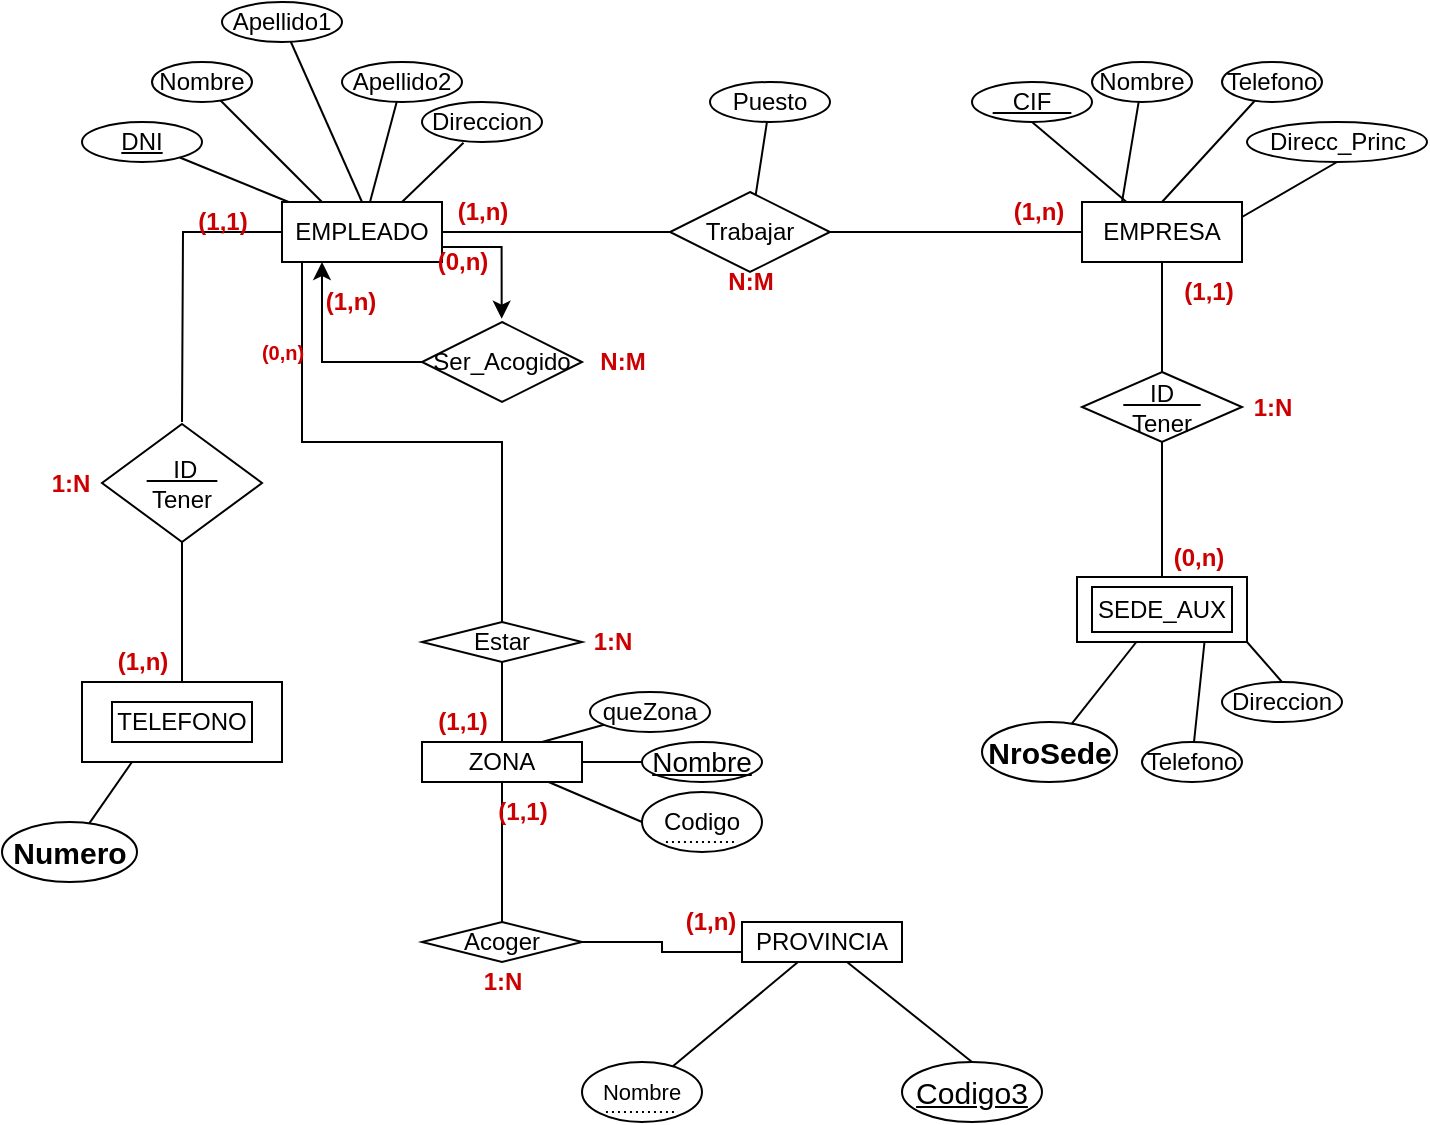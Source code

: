 <mxfile version="15.4.0" type="device"><diagram id="RdB4OW3nDCQcTqxkgCpL" name="Página-1"><mxGraphModel dx="194" dy="447" grid="1" gridSize="10" guides="1" tooltips="1" connect="1" arrows="1" fold="1" page="1" pageScale="1" pageWidth="827" pageHeight="1169" math="0" shadow="0"><root><mxCell id="0"/><mxCell id="1" parent="0"/><mxCell id="FDN_36jAHBbsoTs_Zoet-16" value="" style="edgeStyle=none;rounded=0;orthogonalLoop=1;jettySize=auto;html=1;endArrow=none;endFill=0;" parent="1" source="FDN_36jAHBbsoTs_Zoet-1" target="FDN_36jAHBbsoTs_Zoet-15" edge="1"><mxGeometry relative="1" as="geometry"/></mxCell><mxCell id="FDN_36jAHBbsoTs_Zoet-44" style="edgeStyle=none;rounded=0;orthogonalLoop=1;jettySize=auto;html=1;exitX=1;exitY=0.25;exitDx=0;exitDy=0;entryX=0.5;entryY=1;entryDx=0;entryDy=0;endArrow=none;endFill=0;" parent="1" source="FDN_36jAHBbsoTs_Zoet-1" target="FDN_36jAHBbsoTs_Zoet-43" edge="1"><mxGeometry relative="1" as="geometry"/></mxCell><mxCell id="FDN_36jAHBbsoTs_Zoet-1" value="EMPRESA" style="rounded=0;whiteSpace=wrap;html=1;" parent="1" vertex="1"><mxGeometry x="580" y="260" width="80" height="30" as="geometry"/></mxCell><mxCell id="FDN_36jAHBbsoTs_Zoet-4" value="" style="edgeStyle=orthogonalEdgeStyle;rounded=0;orthogonalLoop=1;jettySize=auto;html=1;endArrow=none;endFill=0;" parent="1" source="FDN_36jAHBbsoTs_Zoet-2" target="FDN_36jAHBbsoTs_Zoet-3" edge="1"><mxGeometry relative="1" as="geometry"/></mxCell><mxCell id="FDN_36jAHBbsoTs_Zoet-7" style="edgeStyle=orthogonalEdgeStyle;rounded=0;orthogonalLoop=1;jettySize=auto;html=1;exitX=1;exitY=0.75;exitDx=0;exitDy=0;entryX=0.498;entryY=-0.041;entryDx=0;entryDy=0;entryPerimeter=0;endArrow=classic;endFill=1;" parent="1" source="FDN_36jAHBbsoTs_Zoet-2" target="FDN_36jAHBbsoTs_Zoet-6" edge="1"><mxGeometry relative="1" as="geometry"/></mxCell><mxCell id="FDN_36jAHBbsoTs_Zoet-10" style="edgeStyle=orthogonalEdgeStyle;rounded=0;orthogonalLoop=1;jettySize=auto;html=1;exitX=0;exitY=0.5;exitDx=0;exitDy=0;endArrow=none;endFill=0;" parent="1" source="FDN_36jAHBbsoTs_Zoet-2" edge="1"><mxGeometry relative="1" as="geometry"><mxPoint x="130" y="370" as="targetPoint"/></mxGeometry></mxCell><mxCell id="FDN_36jAHBbsoTs_Zoet-28" style="edgeStyle=none;rounded=0;orthogonalLoop=1;jettySize=auto;html=1;exitX=0.75;exitY=0;exitDx=0;exitDy=0;entryX=0.346;entryY=1.018;entryDx=0;entryDy=0;entryPerimeter=0;endArrow=none;endFill=0;" parent="1" source="FDN_36jAHBbsoTs_Zoet-2" target="FDN_36jAHBbsoTs_Zoet-26" edge="1"><mxGeometry relative="1" as="geometry"/></mxCell><mxCell id="FDN_36jAHBbsoTs_Zoet-57" style="edgeStyle=orthogonalEdgeStyle;rounded=0;orthogonalLoop=1;jettySize=auto;html=1;exitX=0;exitY=1;exitDx=0;exitDy=0;endArrow=none;endFill=0;" parent="1" source="FDN_36jAHBbsoTs_Zoet-2" edge="1"><mxGeometry relative="1" as="geometry"><mxPoint x="290" y="470" as="targetPoint"/><Array as="points"><mxPoint x="190" y="290"/><mxPoint x="190" y="380"/><mxPoint x="290" y="380"/></Array></mxGeometry></mxCell><mxCell id="FDN_36jAHBbsoTs_Zoet-2" value="EMPLEADO" style="rounded=0;whiteSpace=wrap;html=1;" parent="1" vertex="1"><mxGeometry x="180" y="260" width="80" height="30" as="geometry"/></mxCell><mxCell id="FDN_36jAHBbsoTs_Zoet-5" style="edgeStyle=orthogonalEdgeStyle;rounded=0;orthogonalLoop=1;jettySize=auto;html=1;entryX=0;entryY=0.5;entryDx=0;entryDy=0;endArrow=none;endFill=0;" parent="1" source="FDN_36jAHBbsoTs_Zoet-3" target="FDN_36jAHBbsoTs_Zoet-1" edge="1"><mxGeometry relative="1" as="geometry"/></mxCell><mxCell id="FDN_36jAHBbsoTs_Zoet-3" value="Trabajar" style="rhombus;whiteSpace=wrap;html=1;" parent="1" vertex="1"><mxGeometry x="374" y="255" width="80" height="40" as="geometry"/></mxCell><mxCell id="FDN_36jAHBbsoTs_Zoet-8" style="edgeStyle=orthogonalEdgeStyle;rounded=0;orthogonalLoop=1;jettySize=auto;html=1;exitX=0;exitY=0.5;exitDx=0;exitDy=0;entryX=0.25;entryY=1;entryDx=0;entryDy=0;endArrow=classic;endFill=1;" parent="1" source="FDN_36jAHBbsoTs_Zoet-6" target="FDN_36jAHBbsoTs_Zoet-2" edge="1"><mxGeometry relative="1" as="geometry"/></mxCell><mxCell id="FDN_36jAHBbsoTs_Zoet-6" value="Ser_Acogido" style="rhombus;whiteSpace=wrap;html=1;" parent="1" vertex="1"><mxGeometry x="250" y="320" width="80" height="40" as="geometry"/></mxCell><mxCell id="FDN_36jAHBbsoTs_Zoet-14" style="rounded=0;orthogonalLoop=1;jettySize=auto;html=1;entryX=0.5;entryY=0;entryDx=0;entryDy=0;endArrow=none;endFill=0;" parent="1" source="FDN_36jAHBbsoTs_Zoet-11" target="FDN_36jAHBbsoTs_Zoet-12" edge="1"><mxGeometry relative="1" as="geometry"/></mxCell><mxCell id="FDN_36jAHBbsoTs_Zoet-11" value="&lt;u&gt;&amp;nbsp; &amp;nbsp; ID&amp;nbsp; &amp;nbsp;&lt;/u&gt;&lt;br&gt;Tener" style="rhombus;whiteSpace=wrap;html=1;" parent="1" vertex="1"><mxGeometry x="90" y="371" width="80" height="59" as="geometry"/></mxCell><mxCell id="FDN_36jAHBbsoTs_Zoet-12" value="" style="rounded=0;whiteSpace=wrap;html=1;" parent="1" vertex="1"><mxGeometry x="80" y="500" width="100" height="40" as="geometry"/></mxCell><mxCell id="FDN_36jAHBbsoTs_Zoet-13" value="TELEFONO" style="rounded=0;whiteSpace=wrap;html=1;" parent="1" vertex="1"><mxGeometry x="95" y="510" width="70" height="20" as="geometry"/></mxCell><mxCell id="FDN_36jAHBbsoTs_Zoet-18" value="" style="edgeStyle=none;rounded=0;orthogonalLoop=1;jettySize=auto;html=1;endArrow=none;endFill=0;" parent="1" source="FDN_36jAHBbsoTs_Zoet-15" target="FDN_36jAHBbsoTs_Zoet-17" edge="1"><mxGeometry relative="1" as="geometry"/></mxCell><mxCell id="FDN_36jAHBbsoTs_Zoet-15" value="&lt;u&gt;&amp;nbsp; &amp;nbsp; ID&amp;nbsp; &amp;nbsp;&amp;nbsp;&lt;/u&gt;&lt;br&gt;Tener" style="rhombus;whiteSpace=wrap;html=1;rounded=0;" parent="1" vertex="1"><mxGeometry x="580" y="345" width="80" height="35" as="geometry"/></mxCell><mxCell id="FDN_36jAHBbsoTs_Zoet-102" style="edgeStyle=none;rounded=0;orthogonalLoop=1;jettySize=auto;html=1;endArrow=none;endFill=0;" parent="1" source="FDN_36jAHBbsoTs_Zoet-17" target="FDN_36jAHBbsoTs_Zoet-45" edge="1"><mxGeometry relative="1" as="geometry"/></mxCell><mxCell id="FDN_36jAHBbsoTs_Zoet-17" value="" style="whiteSpace=wrap;html=1;rounded=0;" parent="1" vertex="1"><mxGeometry x="577.5" y="447.5" width="85" height="32.5" as="geometry"/></mxCell><mxCell id="FDN_36jAHBbsoTs_Zoet-19" value="SEDE_AUX" style="whiteSpace=wrap;html=1;rounded=0;" parent="1" vertex="1"><mxGeometry x="585" y="452.5" width="70" height="22.5" as="geometry"/></mxCell><mxCell id="FDN_36jAHBbsoTs_Zoet-33" style="edgeStyle=none;rounded=0;orthogonalLoop=1;jettySize=auto;html=1;endArrow=none;endFill=0;" parent="1" source="FDN_36jAHBbsoTs_Zoet-21" target="FDN_36jAHBbsoTs_Zoet-2" edge="1"><mxGeometry relative="1" as="geometry"/></mxCell><mxCell id="FDN_36jAHBbsoTs_Zoet-21" value="&lt;u&gt;&lt;font style=&quot;font-size: 12px&quot;&gt;DNI&lt;/font&gt;&lt;/u&gt;" style="ellipse;whiteSpace=wrap;html=1;" parent="1" vertex="1"><mxGeometry x="80" y="220" width="60" height="20" as="geometry"/></mxCell><mxCell id="FDN_36jAHBbsoTs_Zoet-32" style="edgeStyle=none;rounded=0;orthogonalLoop=1;jettySize=auto;html=1;entryX=0.25;entryY=0;entryDx=0;entryDy=0;endArrow=none;endFill=0;" parent="1" source="FDN_36jAHBbsoTs_Zoet-22" target="FDN_36jAHBbsoTs_Zoet-2" edge="1"><mxGeometry relative="1" as="geometry"/></mxCell><mxCell id="FDN_36jAHBbsoTs_Zoet-22" value="Nombre" style="ellipse;whiteSpace=wrap;html=1;" parent="1" vertex="1"><mxGeometry x="115" y="190" width="50" height="20" as="geometry"/></mxCell><mxCell id="FDN_36jAHBbsoTs_Zoet-31" style="edgeStyle=none;rounded=0;orthogonalLoop=1;jettySize=auto;html=1;entryX=0.5;entryY=0;entryDx=0;entryDy=0;endArrow=none;endFill=0;" parent="1" source="FDN_36jAHBbsoTs_Zoet-23" target="FDN_36jAHBbsoTs_Zoet-2" edge="1"><mxGeometry relative="1" as="geometry"/></mxCell><mxCell id="FDN_36jAHBbsoTs_Zoet-23" value="Apellido1" style="ellipse;whiteSpace=wrap;html=1;" parent="1" vertex="1"><mxGeometry x="150" y="160" width="60" height="20" as="geometry"/></mxCell><mxCell id="FDN_36jAHBbsoTs_Zoet-29" style="edgeStyle=none;rounded=0;orthogonalLoop=1;jettySize=auto;html=1;endArrow=none;endFill=0;" parent="1" source="FDN_36jAHBbsoTs_Zoet-24" target="FDN_36jAHBbsoTs_Zoet-2" edge="1"><mxGeometry relative="1" as="geometry"/></mxCell><mxCell id="FDN_36jAHBbsoTs_Zoet-24" value="Apellido2" style="ellipse;whiteSpace=wrap;html=1;" parent="1" vertex="1"><mxGeometry x="210" y="190" width="60" height="20" as="geometry"/></mxCell><mxCell id="FDN_36jAHBbsoTs_Zoet-25" style="edgeStyle=none;rounded=0;orthogonalLoop=1;jettySize=auto;html=1;exitX=0.5;exitY=1;exitDx=0;exitDy=0;endArrow=none;endFill=0;" parent="1" source="FDN_36jAHBbsoTs_Zoet-24" target="FDN_36jAHBbsoTs_Zoet-24" edge="1"><mxGeometry relative="1" as="geometry"/></mxCell><mxCell id="FDN_36jAHBbsoTs_Zoet-26" value="Direccion" style="ellipse;whiteSpace=wrap;html=1;" parent="1" vertex="1"><mxGeometry x="250" y="210" width="60" height="20" as="geometry"/></mxCell><mxCell id="FDN_36jAHBbsoTs_Zoet-35" style="edgeStyle=none;rounded=0;orthogonalLoop=1;jettySize=auto;html=1;endArrow=none;endFill=0;" parent="1" source="FDN_36jAHBbsoTs_Zoet-34" target="FDN_36jAHBbsoTs_Zoet-3" edge="1"><mxGeometry relative="1" as="geometry"/></mxCell><mxCell id="FDN_36jAHBbsoTs_Zoet-34" value="Puesto" style="ellipse;whiteSpace=wrap;html=1;" parent="1" vertex="1"><mxGeometry x="394" y="200" width="60" height="20" as="geometry"/></mxCell><mxCell id="FDN_36jAHBbsoTs_Zoet-38" style="edgeStyle=none;rounded=0;orthogonalLoop=1;jettySize=auto;html=1;exitX=0.5;exitY=1;exitDx=0;exitDy=0;endArrow=none;endFill=0;" parent="1" source="FDN_36jAHBbsoTs_Zoet-36" target="FDN_36jAHBbsoTs_Zoet-1" edge="1"><mxGeometry relative="1" as="geometry"/></mxCell><mxCell id="FDN_36jAHBbsoTs_Zoet-36" value="&lt;u&gt;&amp;nbsp; &amp;nbsp;CIF&amp;nbsp; &amp;nbsp;&lt;/u&gt;" style="ellipse;whiteSpace=wrap;html=1;" parent="1" vertex="1"><mxGeometry x="525" y="200" width="60" height="20" as="geometry"/></mxCell><mxCell id="FDN_36jAHBbsoTs_Zoet-40" style="edgeStyle=none;rounded=0;orthogonalLoop=1;jettySize=auto;html=1;entryX=0.25;entryY=0;entryDx=0;entryDy=0;endArrow=none;endFill=0;" parent="1" source="FDN_36jAHBbsoTs_Zoet-39" target="FDN_36jAHBbsoTs_Zoet-1" edge="1"><mxGeometry relative="1" as="geometry"/></mxCell><mxCell id="FDN_36jAHBbsoTs_Zoet-39" value="Nombre" style="ellipse;whiteSpace=wrap;html=1;" parent="1" vertex="1"><mxGeometry x="585" y="190" width="50" height="20" as="geometry"/></mxCell><mxCell id="FDN_36jAHBbsoTs_Zoet-42" style="edgeStyle=none;rounded=0;orthogonalLoop=1;jettySize=auto;html=1;entryX=0.5;entryY=0;entryDx=0;entryDy=0;endArrow=none;endFill=0;" parent="1" source="FDN_36jAHBbsoTs_Zoet-41" target="FDN_36jAHBbsoTs_Zoet-1" edge="1"><mxGeometry relative="1" as="geometry"/></mxCell><mxCell id="FDN_36jAHBbsoTs_Zoet-41" value="Telefono" style="ellipse;whiteSpace=wrap;html=1;" parent="1" vertex="1"><mxGeometry x="650" y="190" width="50" height="20" as="geometry"/></mxCell><mxCell id="FDN_36jAHBbsoTs_Zoet-43" value="Direcc_Princ" style="ellipse;whiteSpace=wrap;html=1;" parent="1" vertex="1"><mxGeometry x="662.5" y="220" width="90" height="20" as="geometry"/></mxCell><mxCell id="FDN_36jAHBbsoTs_Zoet-45" value="&lt;b&gt;&lt;font style=&quot;font-size: 15px&quot;&gt;NroSede&lt;/font&gt;&lt;/b&gt;" style="ellipse;whiteSpace=wrap;html=1;" parent="1" vertex="1"><mxGeometry x="530" y="520" width="67.5" height="30" as="geometry"/></mxCell><mxCell id="FDN_36jAHBbsoTs_Zoet-51" style="edgeStyle=none;rounded=0;orthogonalLoop=1;jettySize=auto;html=1;entryX=0.75;entryY=1;entryDx=0;entryDy=0;endArrow=none;endFill=0;" parent="1" source="FDN_36jAHBbsoTs_Zoet-47" target="FDN_36jAHBbsoTs_Zoet-17" edge="1"><mxGeometry relative="1" as="geometry"/></mxCell><mxCell id="FDN_36jAHBbsoTs_Zoet-47" value="Telefono" style="ellipse;whiteSpace=wrap;html=1;" parent="1" vertex="1"><mxGeometry x="610" y="530" width="50" height="20" as="geometry"/></mxCell><mxCell id="FDN_36jAHBbsoTs_Zoet-50" style="edgeStyle=none;rounded=0;orthogonalLoop=1;jettySize=auto;html=1;exitX=0.5;exitY=0;exitDx=0;exitDy=0;entryX=1;entryY=1;entryDx=0;entryDy=0;endArrow=none;endFill=0;" parent="1" source="FDN_36jAHBbsoTs_Zoet-48" target="FDN_36jAHBbsoTs_Zoet-17" edge="1"><mxGeometry relative="1" as="geometry"/></mxCell><mxCell id="FDN_36jAHBbsoTs_Zoet-48" value="Direccion" style="ellipse;whiteSpace=wrap;html=1;" parent="1" vertex="1"><mxGeometry x="650" y="500" width="60" height="20" as="geometry"/></mxCell><mxCell id="FDN_36jAHBbsoTs_Zoet-54" style="edgeStyle=none;rounded=0;orthogonalLoop=1;jettySize=auto;html=1;entryX=0.25;entryY=1;entryDx=0;entryDy=0;endArrow=none;endFill=0;" parent="1" source="FDN_36jAHBbsoTs_Zoet-53" target="FDN_36jAHBbsoTs_Zoet-12" edge="1"><mxGeometry relative="1" as="geometry"/></mxCell><mxCell id="FDN_36jAHBbsoTs_Zoet-53" value="&lt;b&gt;&lt;font style=&quot;font-size: 15px&quot;&gt;Numero&lt;/font&gt;&lt;/b&gt;" style="ellipse;whiteSpace=wrap;html=1;" parent="1" vertex="1"><mxGeometry x="40" y="570" width="67.5" height="30" as="geometry"/></mxCell><mxCell id="FDN_36jAHBbsoTs_Zoet-61" style="edgeStyle=orthogonalEdgeStyle;rounded=0;orthogonalLoop=1;jettySize=auto;html=1;endArrow=none;endFill=0;" parent="1" source="FDN_36jAHBbsoTs_Zoet-58" target="FDN_36jAHBbsoTs_Zoet-60" edge="1"><mxGeometry relative="1" as="geometry"/></mxCell><mxCell id="FDN_36jAHBbsoTs_Zoet-58" value="Estar" style="rhombus;whiteSpace=wrap;html=1;" parent="1" vertex="1"><mxGeometry x="250" y="470" width="80" height="20" as="geometry"/></mxCell><mxCell id="FDN_36jAHBbsoTs_Zoet-63" value="" style="edgeStyle=orthogonalEdgeStyle;rounded=0;orthogonalLoop=1;jettySize=auto;html=1;endArrow=none;endFill=0;" parent="1" source="FDN_36jAHBbsoTs_Zoet-60" target="FDN_36jAHBbsoTs_Zoet-62" edge="1"><mxGeometry relative="1" as="geometry"/></mxCell><mxCell id="FDN_36jAHBbsoTs_Zoet-71" style="rounded=0;orthogonalLoop=1;jettySize=auto;html=1;entryX=0;entryY=0.5;entryDx=0;entryDy=0;endArrow=none;endFill=0;" parent="1" source="FDN_36jAHBbsoTs_Zoet-60" target="FDN_36jAHBbsoTs_Zoet-68" edge="1"><mxGeometry relative="1" as="geometry"/></mxCell><mxCell id="FDN_36jAHBbsoTs_Zoet-72" style="edgeStyle=none;rounded=0;orthogonalLoop=1;jettySize=auto;html=1;endArrow=none;endFill=0;" parent="1" source="FDN_36jAHBbsoTs_Zoet-60" target="FDN_36jAHBbsoTs_Zoet-67" edge="1"><mxGeometry relative="1" as="geometry"/></mxCell><mxCell id="FDN_36jAHBbsoTs_Zoet-60" value="ZONA" style="rounded=0;whiteSpace=wrap;html=1;" parent="1" vertex="1"><mxGeometry x="250" y="530" width="80" height="20" as="geometry"/></mxCell><mxCell id="FDN_36jAHBbsoTs_Zoet-64" style="edgeStyle=orthogonalEdgeStyle;rounded=0;orthogonalLoop=1;jettySize=auto;html=1;endArrow=none;endFill=0;entryX=0;entryY=0.75;entryDx=0;entryDy=0;" parent="1" source="FDN_36jAHBbsoTs_Zoet-62" target="FDN_36jAHBbsoTs_Zoet-65" edge="1"><mxGeometry relative="1" as="geometry"><mxPoint x="380" y="650" as="targetPoint"/></mxGeometry></mxCell><mxCell id="FDN_36jAHBbsoTs_Zoet-62" value="Acoger" style="rhombus;whiteSpace=wrap;html=1;rounded=0;" parent="1" vertex="1"><mxGeometry x="250" y="620" width="80" height="20" as="geometry"/></mxCell><mxCell id="FDN_36jAHBbsoTs_Zoet-78" style="edgeStyle=none;rounded=0;orthogonalLoop=1;jettySize=auto;html=1;endArrow=none;endFill=0;" parent="1" source="FDN_36jAHBbsoTs_Zoet-65" target="FDN_36jAHBbsoTs_Zoet-76" edge="1"><mxGeometry relative="1" as="geometry"/></mxCell><mxCell id="FDN_36jAHBbsoTs_Zoet-82" style="edgeStyle=none;rounded=0;orthogonalLoop=1;jettySize=auto;html=1;entryX=0.5;entryY=0;entryDx=0;entryDy=0;endArrow=none;endFill=0;" parent="1" source="FDN_36jAHBbsoTs_Zoet-65" target="FDN_36jAHBbsoTs_Zoet-79" edge="1"><mxGeometry relative="1" as="geometry"/></mxCell><mxCell id="FDN_36jAHBbsoTs_Zoet-65" value="PROVINCIA" style="rounded=0;whiteSpace=wrap;html=1;" parent="1" vertex="1"><mxGeometry x="410" y="620" width="80" height="20" as="geometry"/></mxCell><mxCell id="FDN_36jAHBbsoTs_Zoet-73" style="edgeStyle=none;rounded=0;orthogonalLoop=1;jettySize=auto;html=1;entryX=0.75;entryY=0;entryDx=0;entryDy=0;endArrow=none;endFill=0;" parent="1" source="FDN_36jAHBbsoTs_Zoet-66" target="FDN_36jAHBbsoTs_Zoet-60" edge="1"><mxGeometry relative="1" as="geometry"/></mxCell><mxCell id="FDN_36jAHBbsoTs_Zoet-66" value="queZona" style="ellipse;whiteSpace=wrap;html=1;" parent="1" vertex="1"><mxGeometry x="334" y="505" width="60" height="20" as="geometry"/></mxCell><mxCell id="FDN_36jAHBbsoTs_Zoet-67" value="&lt;u&gt;&lt;font style=&quot;font-size: 14px&quot;&gt;Nombre&lt;/font&gt;&lt;/u&gt;" style="ellipse;whiteSpace=wrap;html=1;" parent="1" vertex="1"><mxGeometry x="360" y="530" width="60" height="20" as="geometry"/></mxCell><mxCell id="FDN_36jAHBbsoTs_Zoet-68" value="Codigo" style="ellipse;whiteSpace=wrap;html=1;" parent="1" vertex="1"><mxGeometry x="360" y="555" width="60" height="30" as="geometry"/></mxCell><mxCell id="FDN_36jAHBbsoTs_Zoet-70" value="" style="endArrow=none;html=1;rounded=0;edgeStyle=orthogonalEdgeStyle;dashed=1;dashPattern=1 2;" parent="1" edge="1"><mxGeometry width="50" height="50" relative="1" as="geometry"><mxPoint x="371.98" y="580" as="sourcePoint"/><mxPoint x="408.01" y="580.03" as="targetPoint"/></mxGeometry></mxCell><mxCell id="FDN_36jAHBbsoTs_Zoet-76" value="&lt;font style=&quot;font-size: 11px&quot;&gt;Nombre&lt;/font&gt;" style="ellipse;whiteSpace=wrap;html=1;" parent="1" vertex="1"><mxGeometry x="330" y="690" width="60" height="30" as="geometry"/></mxCell><mxCell id="FDN_36jAHBbsoTs_Zoet-77" value="" style="endArrow=none;html=1;rounded=0;edgeStyle=orthogonalEdgeStyle;dashed=1;dashPattern=1 2;" parent="1" edge="1"><mxGeometry width="50" height="50" relative="1" as="geometry"><mxPoint x="341.98" y="715" as="sourcePoint"/><mxPoint x="378.01" y="715.03" as="targetPoint"/></mxGeometry></mxCell><mxCell id="FDN_36jAHBbsoTs_Zoet-79" value="&lt;u&gt;&lt;font style=&quot;font-size: 15px&quot;&gt;Codigo3&lt;/font&gt;&lt;/u&gt;" style="ellipse;whiteSpace=wrap;html=1;" parent="1" vertex="1"><mxGeometry x="490" y="690" width="70" height="30" as="geometry"/></mxCell><mxCell id="FDN_36jAHBbsoTs_Zoet-83" value="&lt;b&gt;&lt;font color=&quot;#cc0000&quot;&gt;(0,n)&lt;/font&gt;&lt;/b&gt;" style="text;html=1;align=center;verticalAlign=middle;resizable=0;points=[];autosize=1;strokeColor=none;fillColor=none;" parent="1" vertex="1"><mxGeometry x="250" y="280" width="40" height="20" as="geometry"/></mxCell><mxCell id="FDN_36jAHBbsoTs_Zoet-84" value="&lt;b&gt;&lt;font color=&quot;#cc0000&quot;&gt;(1,n)&lt;/font&gt;&lt;/b&gt;" style="text;html=1;align=center;verticalAlign=middle;resizable=0;points=[];autosize=1;strokeColor=none;fillColor=none;" parent="1" vertex="1"><mxGeometry x="194" y="300" width="40" height="20" as="geometry"/></mxCell><mxCell id="FDN_36jAHBbsoTs_Zoet-85" value="&lt;b&gt;&lt;font color=&quot;#cc0000&quot;&gt;(1,n)&lt;/font&gt;&lt;/b&gt;" style="text;html=1;align=center;verticalAlign=middle;resizable=0;points=[];autosize=1;strokeColor=none;fillColor=none;" parent="1" vertex="1"><mxGeometry x="260" y="255" width="40" height="20" as="geometry"/></mxCell><mxCell id="FDN_36jAHBbsoTs_Zoet-86" value="&lt;b&gt;&lt;font color=&quot;#cc0000&quot;&gt;(1,n)&lt;/font&gt;&lt;/b&gt;" style="text;html=1;align=center;verticalAlign=middle;resizable=0;points=[];autosize=1;strokeColor=none;fillColor=none;" parent="1" vertex="1"><mxGeometry x="537.5" y="255" width="40" height="20" as="geometry"/></mxCell><mxCell id="FDN_36jAHBbsoTs_Zoet-87" value="&lt;b&gt;&lt;font color=&quot;#cc0000&quot;&gt;N:M&lt;/font&gt;&lt;/b&gt;" style="text;html=1;align=center;verticalAlign=middle;resizable=0;points=[];autosize=1;strokeColor=none;fillColor=none;" parent="1" vertex="1"><mxGeometry x="394" y="290" width="40" height="20" as="geometry"/></mxCell><mxCell id="FDN_36jAHBbsoTs_Zoet-88" value="&lt;b&gt;&lt;font color=&quot;#cc0000&quot;&gt;(1,1)&lt;/font&gt;&lt;/b&gt;" style="text;html=1;align=center;verticalAlign=middle;resizable=0;points=[];autosize=1;strokeColor=none;fillColor=none;" parent="1" vertex="1"><mxGeometry x="622.5" y="295" width="40" height="20" as="geometry"/></mxCell><mxCell id="FDN_36jAHBbsoTs_Zoet-89" value="&lt;font color=&quot;#cc0000&quot;&gt;&lt;b&gt;1:N&lt;/b&gt;&lt;/font&gt;" style="text;html=1;align=center;verticalAlign=middle;resizable=0;points=[];autosize=1;strokeColor=none;fillColor=none;" parent="1" vertex="1"><mxGeometry x="660" y="352.5" width="30" height="20" as="geometry"/></mxCell><mxCell id="FDN_36jAHBbsoTs_Zoet-90" value="&lt;b&gt;&lt;font color=&quot;#cc0000&quot;&gt;(0,n)&lt;/font&gt;&lt;/b&gt;" style="text;html=1;align=center;verticalAlign=middle;resizable=0;points=[];autosize=1;strokeColor=none;fillColor=none;" parent="1" vertex="1"><mxGeometry x="617.5" y="427.5" width="40" height="20" as="geometry"/></mxCell><mxCell id="FDN_36jAHBbsoTs_Zoet-91" value="&lt;b&gt;&lt;font color=&quot;#cc0000&quot; style=&quot;font-size: 10px&quot;&gt;(0,n)&lt;/font&gt;&lt;/b&gt;" style="text;html=1;align=center;verticalAlign=middle;resizable=0;points=[];autosize=1;strokeColor=none;fillColor=none;" parent="1" vertex="1"><mxGeometry x="160" y="325" width="40" height="20" as="geometry"/></mxCell><mxCell id="FDN_36jAHBbsoTs_Zoet-92" value="&lt;b&gt;&lt;font color=&quot;#cc0000&quot;&gt;(1,1)&lt;/font&gt;&lt;/b&gt;" style="text;html=1;align=center;verticalAlign=middle;resizable=0;points=[];autosize=1;strokeColor=none;fillColor=none;" parent="1" vertex="1"><mxGeometry x="250" y="510" width="40" height="20" as="geometry"/></mxCell><mxCell id="FDN_36jAHBbsoTs_Zoet-93" value="&lt;font color=&quot;#cc0000&quot;&gt;&lt;b&gt;1:N&lt;/b&gt;&lt;/font&gt;" style="text;html=1;align=center;verticalAlign=middle;resizable=0;points=[];autosize=1;strokeColor=none;fillColor=none;" parent="1" vertex="1"><mxGeometry x="330" y="470" width="30" height="20" as="geometry"/></mxCell><mxCell id="FDN_36jAHBbsoTs_Zoet-94" value="&lt;b&gt;&lt;font color=&quot;#cc0000&quot;&gt;(1,1)&lt;/font&gt;&lt;/b&gt;" style="text;html=1;align=center;verticalAlign=middle;resizable=0;points=[];autosize=1;strokeColor=none;fillColor=none;" parent="1" vertex="1"><mxGeometry x="280" y="555" width="40" height="20" as="geometry"/></mxCell><mxCell id="FDN_36jAHBbsoTs_Zoet-95" value="&lt;b&gt;&lt;font color=&quot;#cc0000&quot;&gt;(1,n)&lt;/font&gt;&lt;/b&gt;" style="text;html=1;align=center;verticalAlign=middle;resizable=0;points=[];autosize=1;strokeColor=none;fillColor=none;" parent="1" vertex="1"><mxGeometry x="374" y="610" width="40" height="20" as="geometry"/></mxCell><mxCell id="FDN_36jAHBbsoTs_Zoet-96" value="&lt;font color=&quot;#cc0000&quot;&gt;&lt;b&gt;1:N&lt;/b&gt;&lt;/font&gt;" style="text;html=1;align=center;verticalAlign=middle;resizable=0;points=[];autosize=1;strokeColor=none;fillColor=none;" parent="1" vertex="1"><mxGeometry x="275" y="640" width="30" height="20" as="geometry"/></mxCell><mxCell id="FDN_36jAHBbsoTs_Zoet-97" value="&lt;font color=&quot;#cc0000&quot;&gt;&lt;b&gt;1:N&lt;/b&gt;&lt;/font&gt;" style="text;html=1;align=center;verticalAlign=middle;resizable=0;points=[];autosize=1;strokeColor=none;fillColor=none;" parent="1" vertex="1"><mxGeometry x="58.75" y="390.5" width="30" height="20" as="geometry"/></mxCell><mxCell id="FDN_36jAHBbsoTs_Zoet-98" value="&lt;b&gt;&lt;font color=&quot;#cc0000&quot;&gt;(1,n)&lt;/font&gt;&lt;/b&gt;" style="text;html=1;align=center;verticalAlign=middle;resizable=0;points=[];autosize=1;strokeColor=none;fillColor=none;" parent="1" vertex="1"><mxGeometry x="90" y="480" width="40" height="20" as="geometry"/></mxCell><mxCell id="FDN_36jAHBbsoTs_Zoet-99" value="&lt;b&gt;&lt;font color=&quot;#cc0000&quot;&gt;(1,1)&lt;/font&gt;&lt;/b&gt;" style="text;html=1;align=center;verticalAlign=middle;resizable=0;points=[];autosize=1;strokeColor=none;fillColor=none;" parent="1" vertex="1"><mxGeometry x="130" y="260" width="40" height="20" as="geometry"/></mxCell><mxCell id="FDN_36jAHBbsoTs_Zoet-100" value="&lt;b&gt;&lt;font color=&quot;#cc0000&quot;&gt;N:M&lt;/font&gt;&lt;/b&gt;" style="text;html=1;align=center;verticalAlign=middle;resizable=0;points=[];autosize=1;strokeColor=none;fillColor=none;" parent="1" vertex="1"><mxGeometry x="330" y="330" width="40" height="20" as="geometry"/></mxCell></root></mxGraphModel></diagram></mxfile>